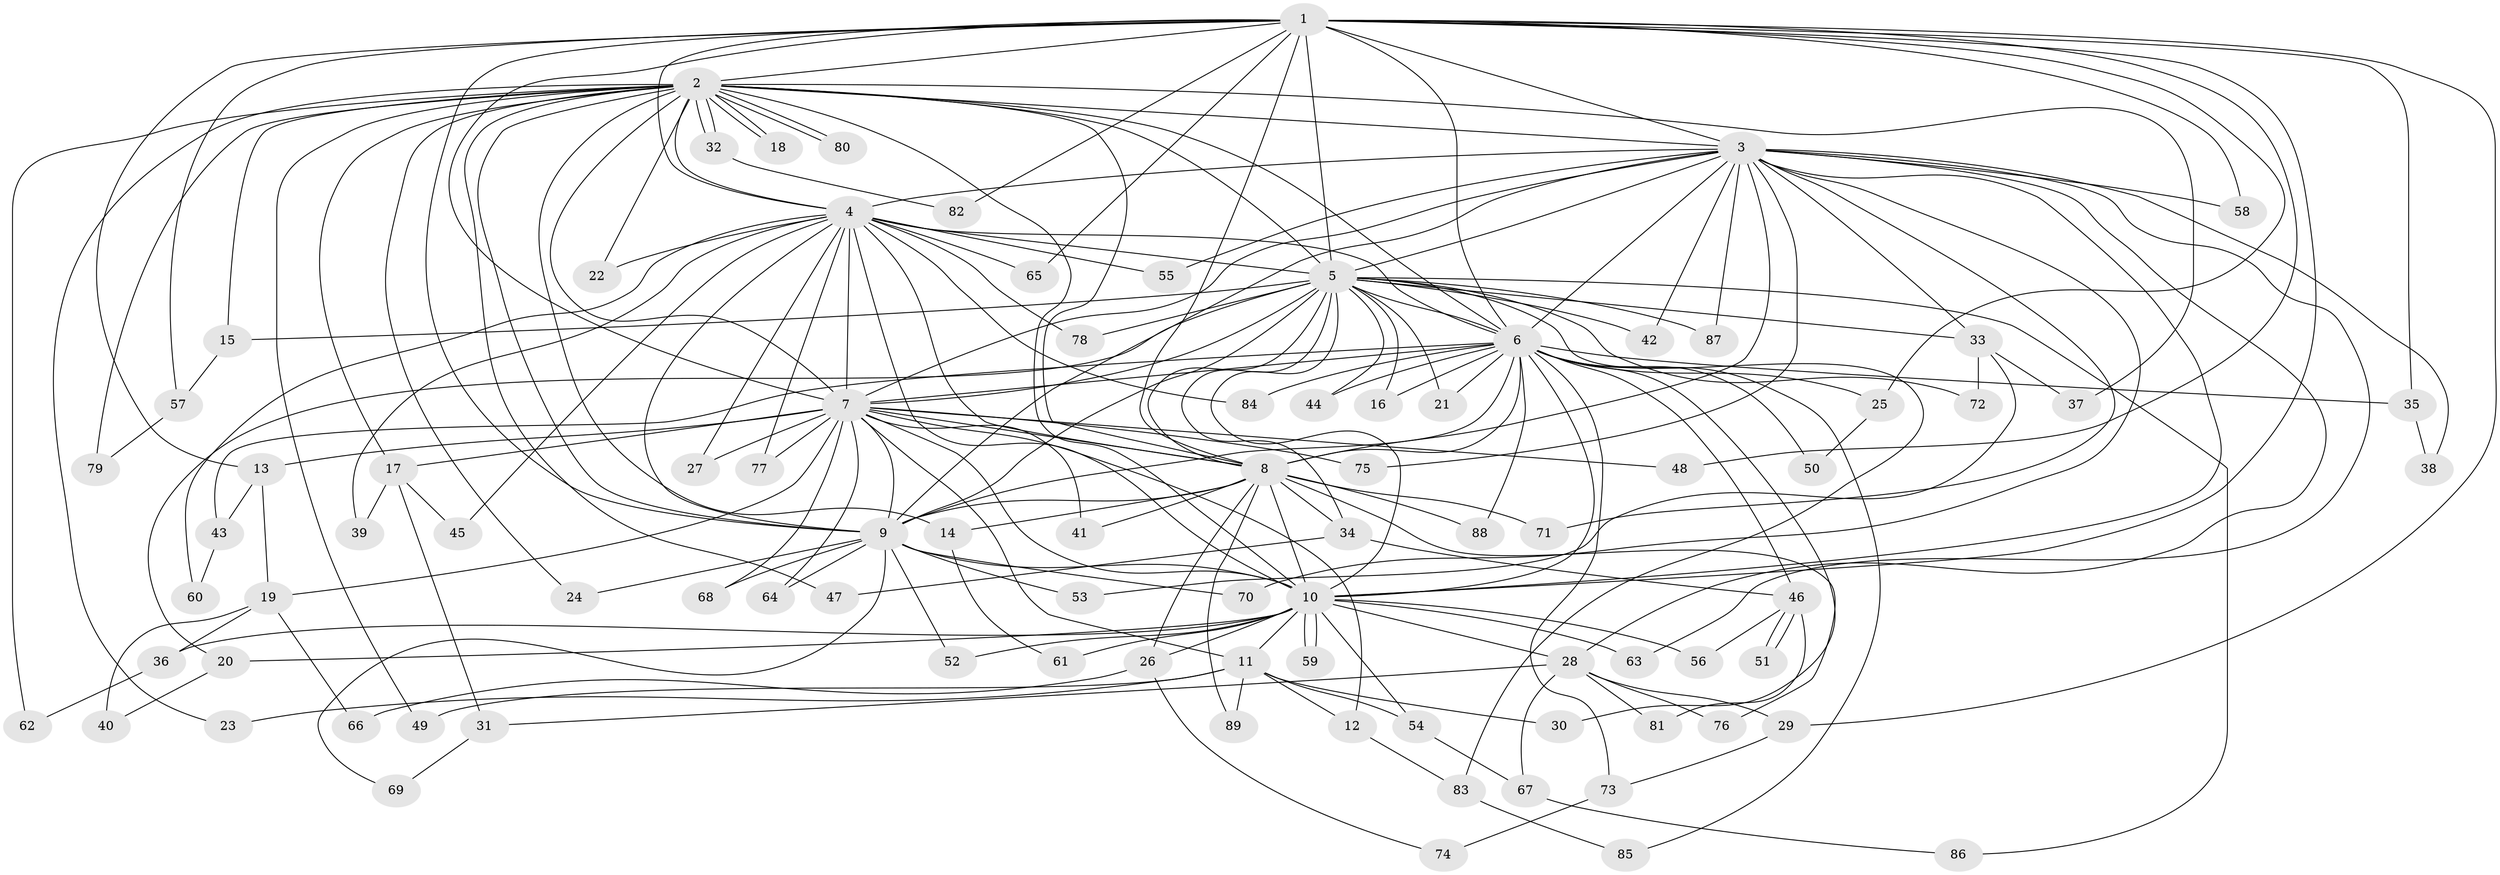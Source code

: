 // coarse degree distribution, {27: 0.014084507042253521, 24: 0.014084507042253521, 15: 0.014084507042253521, 16: 0.014084507042253521, 19: 0.014084507042253521, 22: 0.014084507042253521, 13: 0.014084507042253521, 18: 0.014084507042253521, 8: 0.014084507042253521, 3: 0.16901408450704225, 4: 0.07042253521126761, 2: 0.5633802816901409, 6: 0.014084507042253521, 5: 0.014084507042253521, 7: 0.014084507042253521, 1: 0.028169014084507043}
// Generated by graph-tools (version 1.1) at 2025/51/02/27/25 19:51:51]
// undirected, 89 vertices, 203 edges
graph export_dot {
graph [start="1"]
  node [color=gray90,style=filled];
  1;
  2;
  3;
  4;
  5;
  6;
  7;
  8;
  9;
  10;
  11;
  12;
  13;
  14;
  15;
  16;
  17;
  18;
  19;
  20;
  21;
  22;
  23;
  24;
  25;
  26;
  27;
  28;
  29;
  30;
  31;
  32;
  33;
  34;
  35;
  36;
  37;
  38;
  39;
  40;
  41;
  42;
  43;
  44;
  45;
  46;
  47;
  48;
  49;
  50;
  51;
  52;
  53;
  54;
  55;
  56;
  57;
  58;
  59;
  60;
  61;
  62;
  63;
  64;
  65;
  66;
  67;
  68;
  69;
  70;
  71;
  72;
  73;
  74;
  75;
  76;
  77;
  78;
  79;
  80;
  81;
  82;
  83;
  84;
  85;
  86;
  87;
  88;
  89;
  1 -- 2;
  1 -- 3;
  1 -- 4;
  1 -- 5;
  1 -- 6;
  1 -- 7;
  1 -- 8;
  1 -- 9;
  1 -- 10;
  1 -- 13;
  1 -- 25;
  1 -- 29;
  1 -- 35;
  1 -- 48;
  1 -- 57;
  1 -- 58;
  1 -- 65;
  1 -- 82;
  2 -- 3;
  2 -- 4;
  2 -- 5;
  2 -- 6;
  2 -- 7;
  2 -- 8;
  2 -- 9;
  2 -- 10;
  2 -- 14;
  2 -- 15;
  2 -- 17;
  2 -- 18;
  2 -- 18;
  2 -- 22;
  2 -- 23;
  2 -- 24;
  2 -- 32;
  2 -- 32;
  2 -- 37;
  2 -- 47;
  2 -- 49;
  2 -- 62;
  2 -- 79;
  2 -- 80;
  2 -- 80;
  3 -- 4;
  3 -- 5;
  3 -- 6;
  3 -- 7;
  3 -- 8;
  3 -- 9;
  3 -- 10;
  3 -- 28;
  3 -- 33;
  3 -- 38;
  3 -- 42;
  3 -- 55;
  3 -- 58;
  3 -- 63;
  3 -- 70;
  3 -- 71;
  3 -- 75;
  3 -- 87;
  4 -- 5;
  4 -- 6;
  4 -- 7;
  4 -- 8;
  4 -- 9;
  4 -- 10;
  4 -- 22;
  4 -- 27;
  4 -- 39;
  4 -- 45;
  4 -- 55;
  4 -- 60;
  4 -- 65;
  4 -- 77;
  4 -- 78;
  4 -- 84;
  5 -- 6;
  5 -- 7;
  5 -- 8;
  5 -- 9;
  5 -- 10;
  5 -- 15;
  5 -- 16;
  5 -- 20;
  5 -- 21;
  5 -- 33;
  5 -- 34;
  5 -- 42;
  5 -- 44;
  5 -- 72;
  5 -- 78;
  5 -- 83;
  5 -- 86;
  5 -- 87;
  6 -- 7;
  6 -- 8;
  6 -- 9;
  6 -- 10;
  6 -- 16;
  6 -- 21;
  6 -- 25;
  6 -- 30;
  6 -- 35;
  6 -- 43;
  6 -- 44;
  6 -- 46;
  6 -- 50;
  6 -- 73;
  6 -- 84;
  6 -- 85;
  6 -- 88;
  7 -- 8;
  7 -- 9;
  7 -- 10;
  7 -- 11;
  7 -- 12;
  7 -- 13;
  7 -- 17;
  7 -- 19;
  7 -- 27;
  7 -- 41;
  7 -- 48;
  7 -- 64;
  7 -- 68;
  7 -- 75;
  7 -- 77;
  8 -- 9;
  8 -- 10;
  8 -- 14;
  8 -- 26;
  8 -- 34;
  8 -- 41;
  8 -- 71;
  8 -- 76;
  8 -- 88;
  8 -- 89;
  9 -- 10;
  9 -- 24;
  9 -- 52;
  9 -- 53;
  9 -- 64;
  9 -- 68;
  9 -- 69;
  9 -- 70;
  10 -- 11;
  10 -- 20;
  10 -- 26;
  10 -- 28;
  10 -- 36;
  10 -- 52;
  10 -- 54;
  10 -- 56;
  10 -- 59;
  10 -- 59;
  10 -- 61;
  10 -- 63;
  11 -- 12;
  11 -- 23;
  11 -- 30;
  11 -- 49;
  11 -- 54;
  11 -- 89;
  12 -- 83;
  13 -- 19;
  13 -- 43;
  14 -- 61;
  15 -- 57;
  17 -- 31;
  17 -- 39;
  17 -- 45;
  19 -- 36;
  19 -- 40;
  19 -- 66;
  20 -- 40;
  25 -- 50;
  26 -- 66;
  26 -- 74;
  28 -- 29;
  28 -- 31;
  28 -- 67;
  28 -- 76;
  28 -- 81;
  29 -- 73;
  31 -- 69;
  32 -- 82;
  33 -- 37;
  33 -- 53;
  33 -- 72;
  34 -- 46;
  34 -- 47;
  35 -- 38;
  36 -- 62;
  43 -- 60;
  46 -- 51;
  46 -- 51;
  46 -- 56;
  46 -- 81;
  54 -- 67;
  57 -- 79;
  67 -- 86;
  73 -- 74;
  83 -- 85;
}
